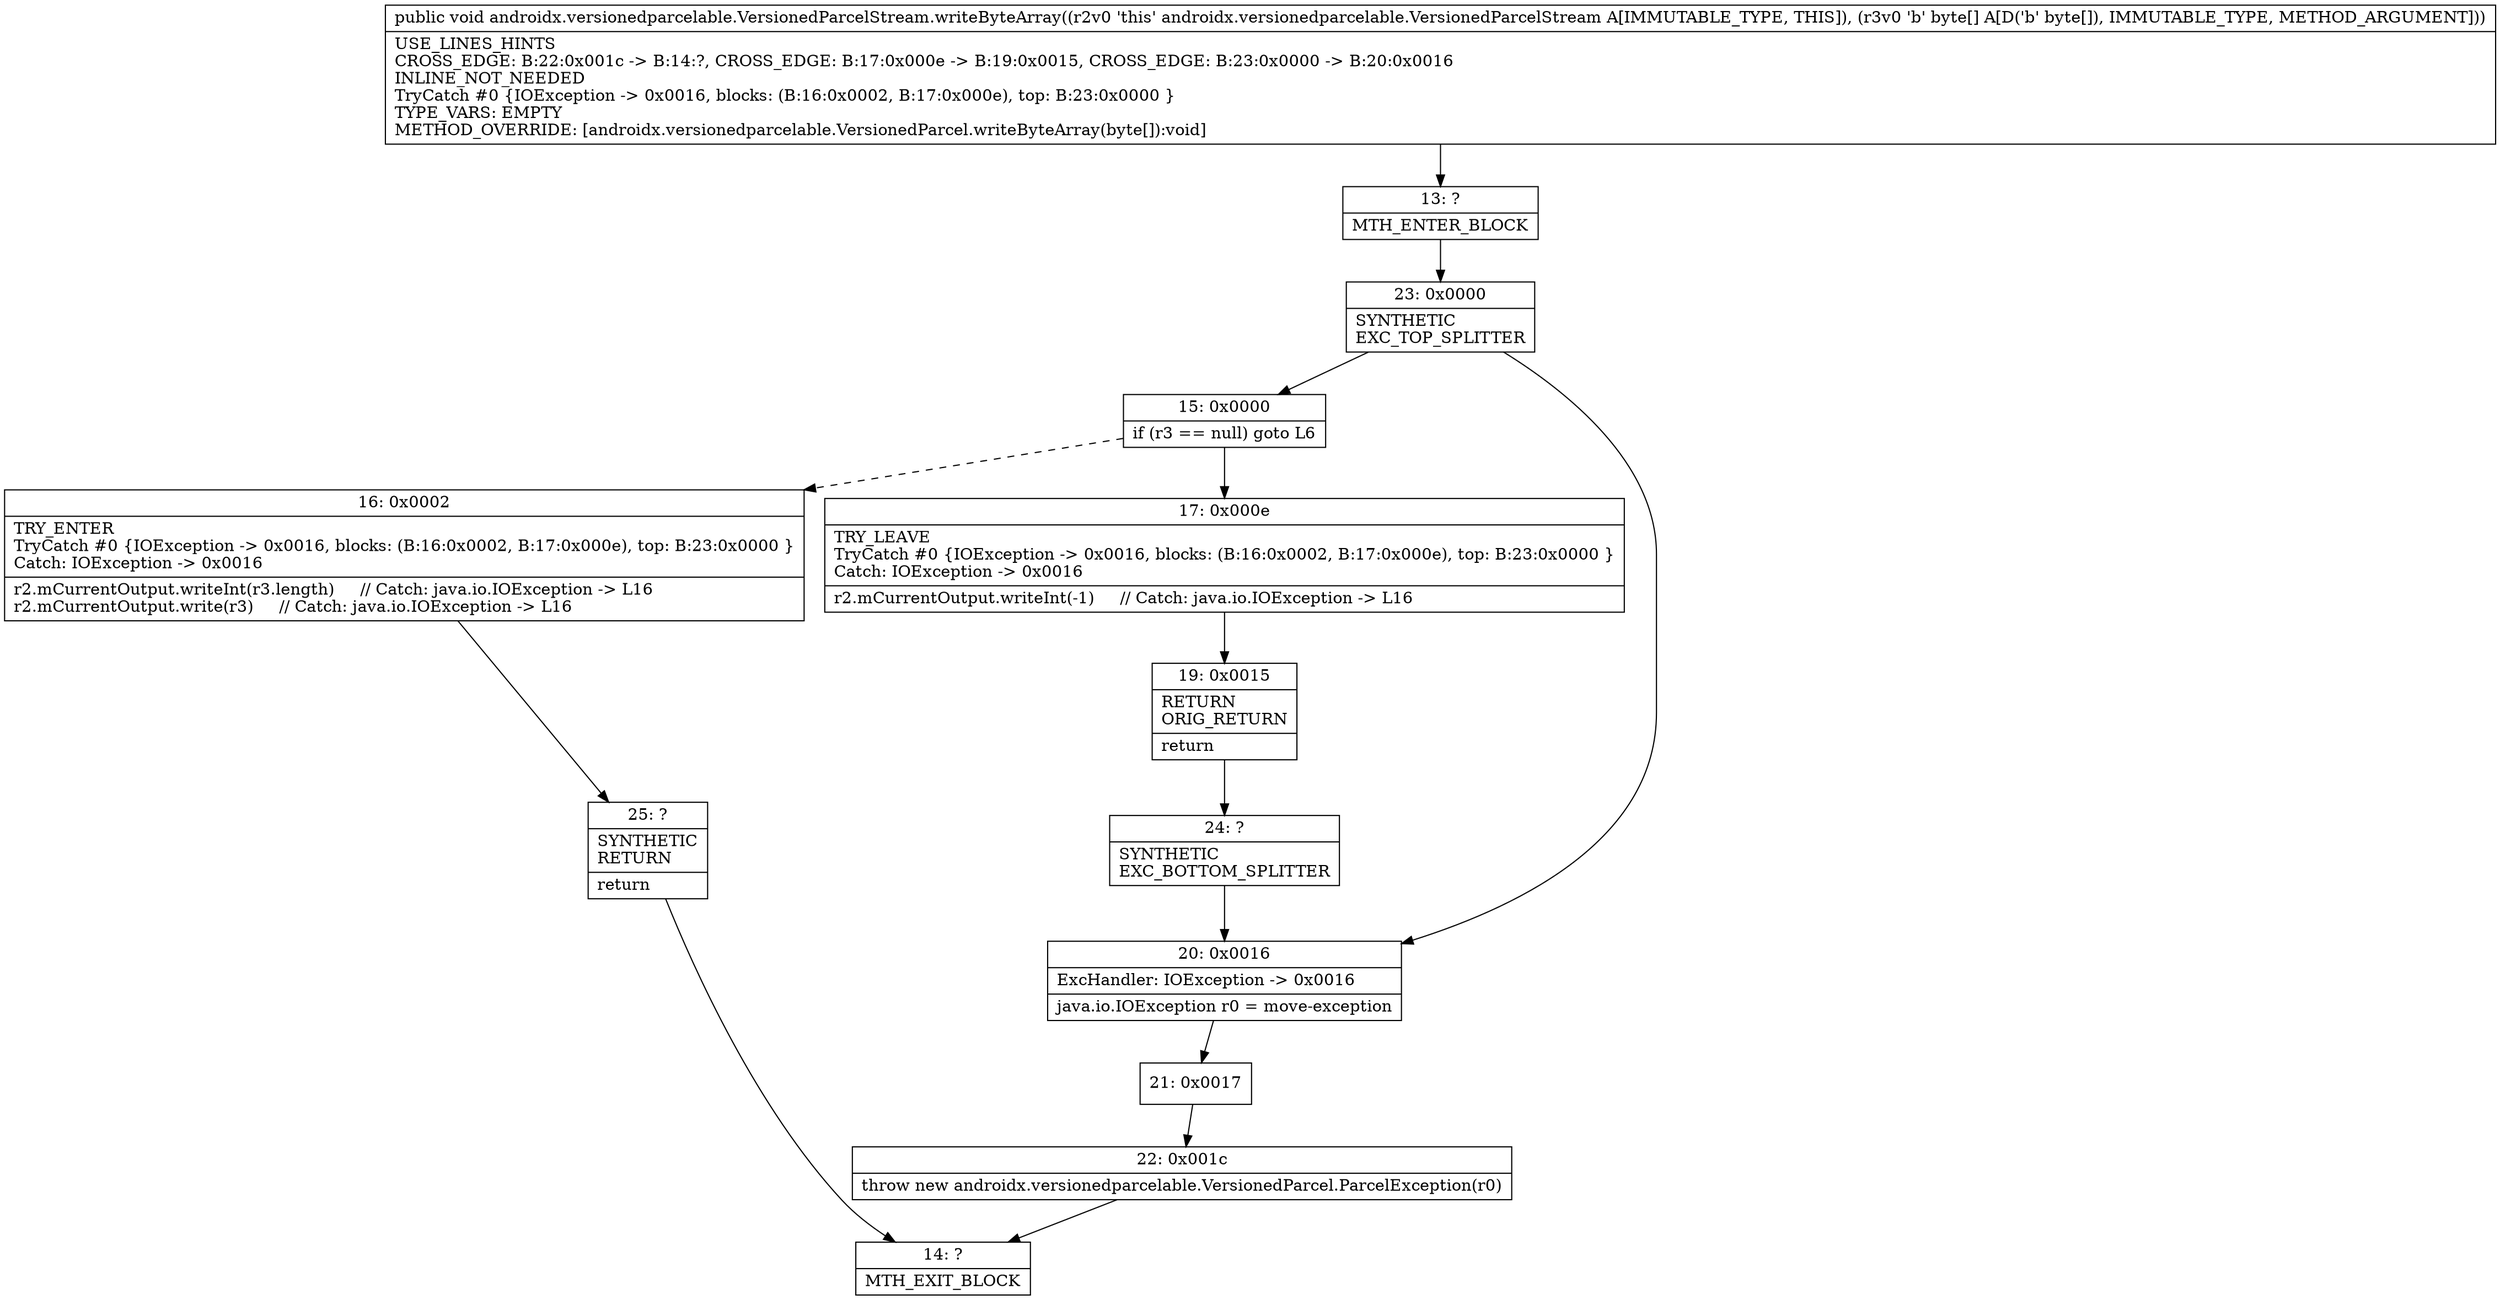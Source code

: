 digraph "CFG forandroidx.versionedparcelable.VersionedParcelStream.writeByteArray([B)V" {
Node_13 [shape=record,label="{13\:\ ?|MTH_ENTER_BLOCK\l}"];
Node_23 [shape=record,label="{23\:\ 0x0000|SYNTHETIC\lEXC_TOP_SPLITTER\l}"];
Node_15 [shape=record,label="{15\:\ 0x0000|if (r3 == null) goto L6\l}"];
Node_16 [shape=record,label="{16\:\ 0x0002|TRY_ENTER\lTryCatch #0 \{IOException \-\> 0x0016, blocks: (B:16:0x0002, B:17:0x000e), top: B:23:0x0000 \}\lCatch: IOException \-\> 0x0016\l|r2.mCurrentOutput.writeInt(r3.length)     \/\/ Catch: java.io.IOException \-\> L16\lr2.mCurrentOutput.write(r3)     \/\/ Catch: java.io.IOException \-\> L16\l}"];
Node_25 [shape=record,label="{25\:\ ?|SYNTHETIC\lRETURN\l|return\l}"];
Node_14 [shape=record,label="{14\:\ ?|MTH_EXIT_BLOCK\l}"];
Node_17 [shape=record,label="{17\:\ 0x000e|TRY_LEAVE\lTryCatch #0 \{IOException \-\> 0x0016, blocks: (B:16:0x0002, B:17:0x000e), top: B:23:0x0000 \}\lCatch: IOException \-\> 0x0016\l|r2.mCurrentOutput.writeInt(\-1)     \/\/ Catch: java.io.IOException \-\> L16\l}"];
Node_19 [shape=record,label="{19\:\ 0x0015|RETURN\lORIG_RETURN\l|return\l}"];
Node_24 [shape=record,label="{24\:\ ?|SYNTHETIC\lEXC_BOTTOM_SPLITTER\l}"];
Node_20 [shape=record,label="{20\:\ 0x0016|ExcHandler: IOException \-\> 0x0016\l|java.io.IOException r0 = move\-exception\l}"];
Node_21 [shape=record,label="{21\:\ 0x0017}"];
Node_22 [shape=record,label="{22\:\ 0x001c|throw new androidx.versionedparcelable.VersionedParcel.ParcelException(r0)\l}"];
MethodNode[shape=record,label="{public void androidx.versionedparcelable.VersionedParcelStream.writeByteArray((r2v0 'this' androidx.versionedparcelable.VersionedParcelStream A[IMMUTABLE_TYPE, THIS]), (r3v0 'b' byte[] A[D('b' byte[]), IMMUTABLE_TYPE, METHOD_ARGUMENT]))  | USE_LINES_HINTS\lCROSS_EDGE: B:22:0x001c \-\> B:14:?, CROSS_EDGE: B:17:0x000e \-\> B:19:0x0015, CROSS_EDGE: B:23:0x0000 \-\> B:20:0x0016\lINLINE_NOT_NEEDED\lTryCatch #0 \{IOException \-\> 0x0016, blocks: (B:16:0x0002, B:17:0x000e), top: B:23:0x0000 \}\lTYPE_VARS: EMPTY\lMETHOD_OVERRIDE: [androidx.versionedparcelable.VersionedParcel.writeByteArray(byte[]):void]\l}"];
MethodNode -> Node_13;Node_13 -> Node_23;
Node_23 -> Node_15;
Node_23 -> Node_20;
Node_15 -> Node_16[style=dashed];
Node_15 -> Node_17;
Node_16 -> Node_25;
Node_25 -> Node_14;
Node_17 -> Node_19;
Node_19 -> Node_24;
Node_24 -> Node_20;
Node_20 -> Node_21;
Node_21 -> Node_22;
Node_22 -> Node_14;
}

